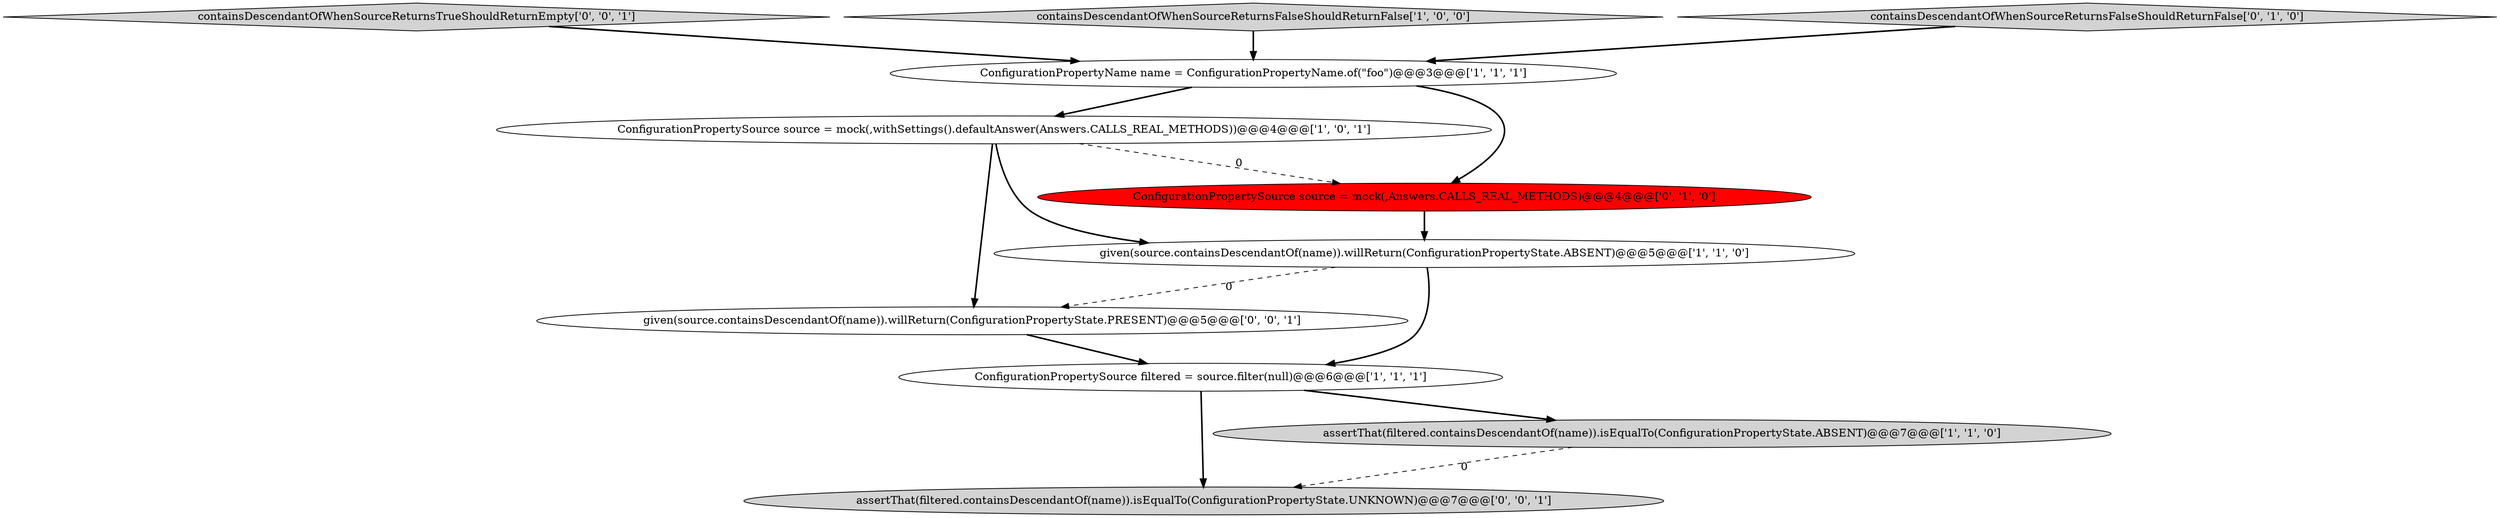 digraph {
3 [style = filled, label = "ConfigurationPropertyName name = ConfigurationPropertyName.of(\"foo\")@@@3@@@['1', '1', '1']", fillcolor = white, shape = ellipse image = "AAA0AAABBB1BBB"];
5 [style = filled, label = "ConfigurationPropertySource source = mock(,withSettings().defaultAnswer(Answers.CALLS_REAL_METHODS))@@@4@@@['1', '0', '1']", fillcolor = white, shape = ellipse image = "AAA0AAABBB1BBB"];
8 [style = filled, label = "containsDescendantOfWhenSourceReturnsTrueShouldReturnEmpty['0', '0', '1']", fillcolor = lightgray, shape = diamond image = "AAA0AAABBB3BBB"];
9 [style = filled, label = "assertThat(filtered.containsDescendantOf(name)).isEqualTo(ConfigurationPropertyState.UNKNOWN)@@@7@@@['0', '0', '1']", fillcolor = lightgray, shape = ellipse image = "AAA0AAABBB3BBB"];
2 [style = filled, label = "containsDescendantOfWhenSourceReturnsFalseShouldReturnFalse['1', '0', '0']", fillcolor = lightgray, shape = diamond image = "AAA0AAABBB1BBB"];
0 [style = filled, label = "ConfigurationPropertySource filtered = source.filter(null)@@@6@@@['1', '1', '1']", fillcolor = white, shape = ellipse image = "AAA0AAABBB1BBB"];
6 [style = filled, label = "containsDescendantOfWhenSourceReturnsFalseShouldReturnFalse['0', '1', '0']", fillcolor = lightgray, shape = diamond image = "AAA0AAABBB2BBB"];
10 [style = filled, label = "given(source.containsDescendantOf(name)).willReturn(ConfigurationPropertyState.PRESENT)@@@5@@@['0', '0', '1']", fillcolor = white, shape = ellipse image = "AAA0AAABBB3BBB"];
7 [style = filled, label = "ConfigurationPropertySource source = mock(,Answers.CALLS_REAL_METHODS)@@@4@@@['0', '1', '0']", fillcolor = red, shape = ellipse image = "AAA1AAABBB2BBB"];
4 [style = filled, label = "given(source.containsDescendantOf(name)).willReturn(ConfigurationPropertyState.ABSENT)@@@5@@@['1', '1', '0']", fillcolor = white, shape = ellipse image = "AAA0AAABBB1BBB"];
1 [style = filled, label = "assertThat(filtered.containsDescendantOf(name)).isEqualTo(ConfigurationPropertyState.ABSENT)@@@7@@@['1', '1', '0']", fillcolor = lightgray, shape = ellipse image = "AAA0AAABBB1BBB"];
6->3 [style = bold, label=""];
5->10 [style = bold, label=""];
10->0 [style = bold, label=""];
1->9 [style = dashed, label="0"];
3->5 [style = bold, label=""];
0->9 [style = bold, label=""];
7->4 [style = bold, label=""];
5->7 [style = dashed, label="0"];
4->10 [style = dashed, label="0"];
3->7 [style = bold, label=""];
0->1 [style = bold, label=""];
5->4 [style = bold, label=""];
2->3 [style = bold, label=""];
4->0 [style = bold, label=""];
8->3 [style = bold, label=""];
}
